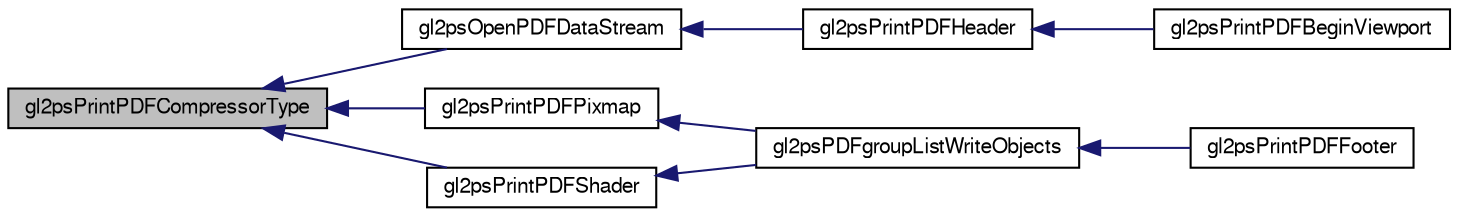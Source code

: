 digraph G
{
  edge [fontname="FreeSans",fontsize="10",labelfontname="FreeSans",labelfontsize="10"];
  node [fontname="FreeSans",fontsize="10",shape=record];
  rankdir="LR";
  Node1 [label="gl2psPrintPDFCompressorType",height=0.2,width=0.4,color="black", fillcolor="grey75", style="filled" fontcolor="black"];
  Node1 -> Node2 [dir="back",color="midnightblue",fontsize="10",style="solid",fontname="FreeSans"];
  Node2 [label="gl2psOpenPDFDataStream",height=0.2,width=0.4,color="black", fillcolor="white", style="filled",URL="$gl2ps_8c.html#ae9a152d37603fee652abf0504fc48e36"];
  Node2 -> Node3 [dir="back",color="midnightblue",fontsize="10",style="solid",fontname="FreeSans"];
  Node3 [label="gl2psPrintPDFHeader",height=0.2,width=0.4,color="black", fillcolor="white", style="filled",URL="$gl2ps_8c.html#ac0b89319d12d34468a1e6216ba468a27"];
  Node3 -> Node4 [dir="back",color="midnightblue",fontsize="10",style="solid",fontname="FreeSans"];
  Node4 [label="gl2psPrintPDFBeginViewport",height=0.2,width=0.4,color="black", fillcolor="white", style="filled",URL="$gl2ps_8c.html#ae230afe5ece4d51fea81238c5adc1e3d"];
  Node1 -> Node5 [dir="back",color="midnightblue",fontsize="10",style="solid",fontname="FreeSans"];
  Node5 [label="gl2psPrintPDFPixmap",height=0.2,width=0.4,color="black", fillcolor="white", style="filled",URL="$gl2ps_8c.html#ad43bb8af9d10ec93560a7434cde7a201"];
  Node5 -> Node6 [dir="back",color="midnightblue",fontsize="10",style="solid",fontname="FreeSans"];
  Node6 [label="gl2psPDFgroupListWriteObjects",height=0.2,width=0.4,color="black", fillcolor="white", style="filled",URL="$gl2ps_8c.html#aaabeac9e752b9df747c77df07e417a9f"];
  Node6 -> Node7 [dir="back",color="midnightblue",fontsize="10",style="solid",fontname="FreeSans"];
  Node7 [label="gl2psPrintPDFFooter",height=0.2,width=0.4,color="black", fillcolor="white", style="filled",URL="$gl2ps_8c.html#a9c59e0e0b768cf1f16d50b0c6be1863a"];
  Node1 -> Node8 [dir="back",color="midnightblue",fontsize="10",style="solid",fontname="FreeSans"];
  Node8 [label="gl2psPrintPDFShader",height=0.2,width=0.4,color="black", fillcolor="white", style="filled",URL="$gl2ps_8c.html#a245df81b439b62f352efc3b3ab225975"];
  Node8 -> Node6 [dir="back",color="midnightblue",fontsize="10",style="solid",fontname="FreeSans"];
}
